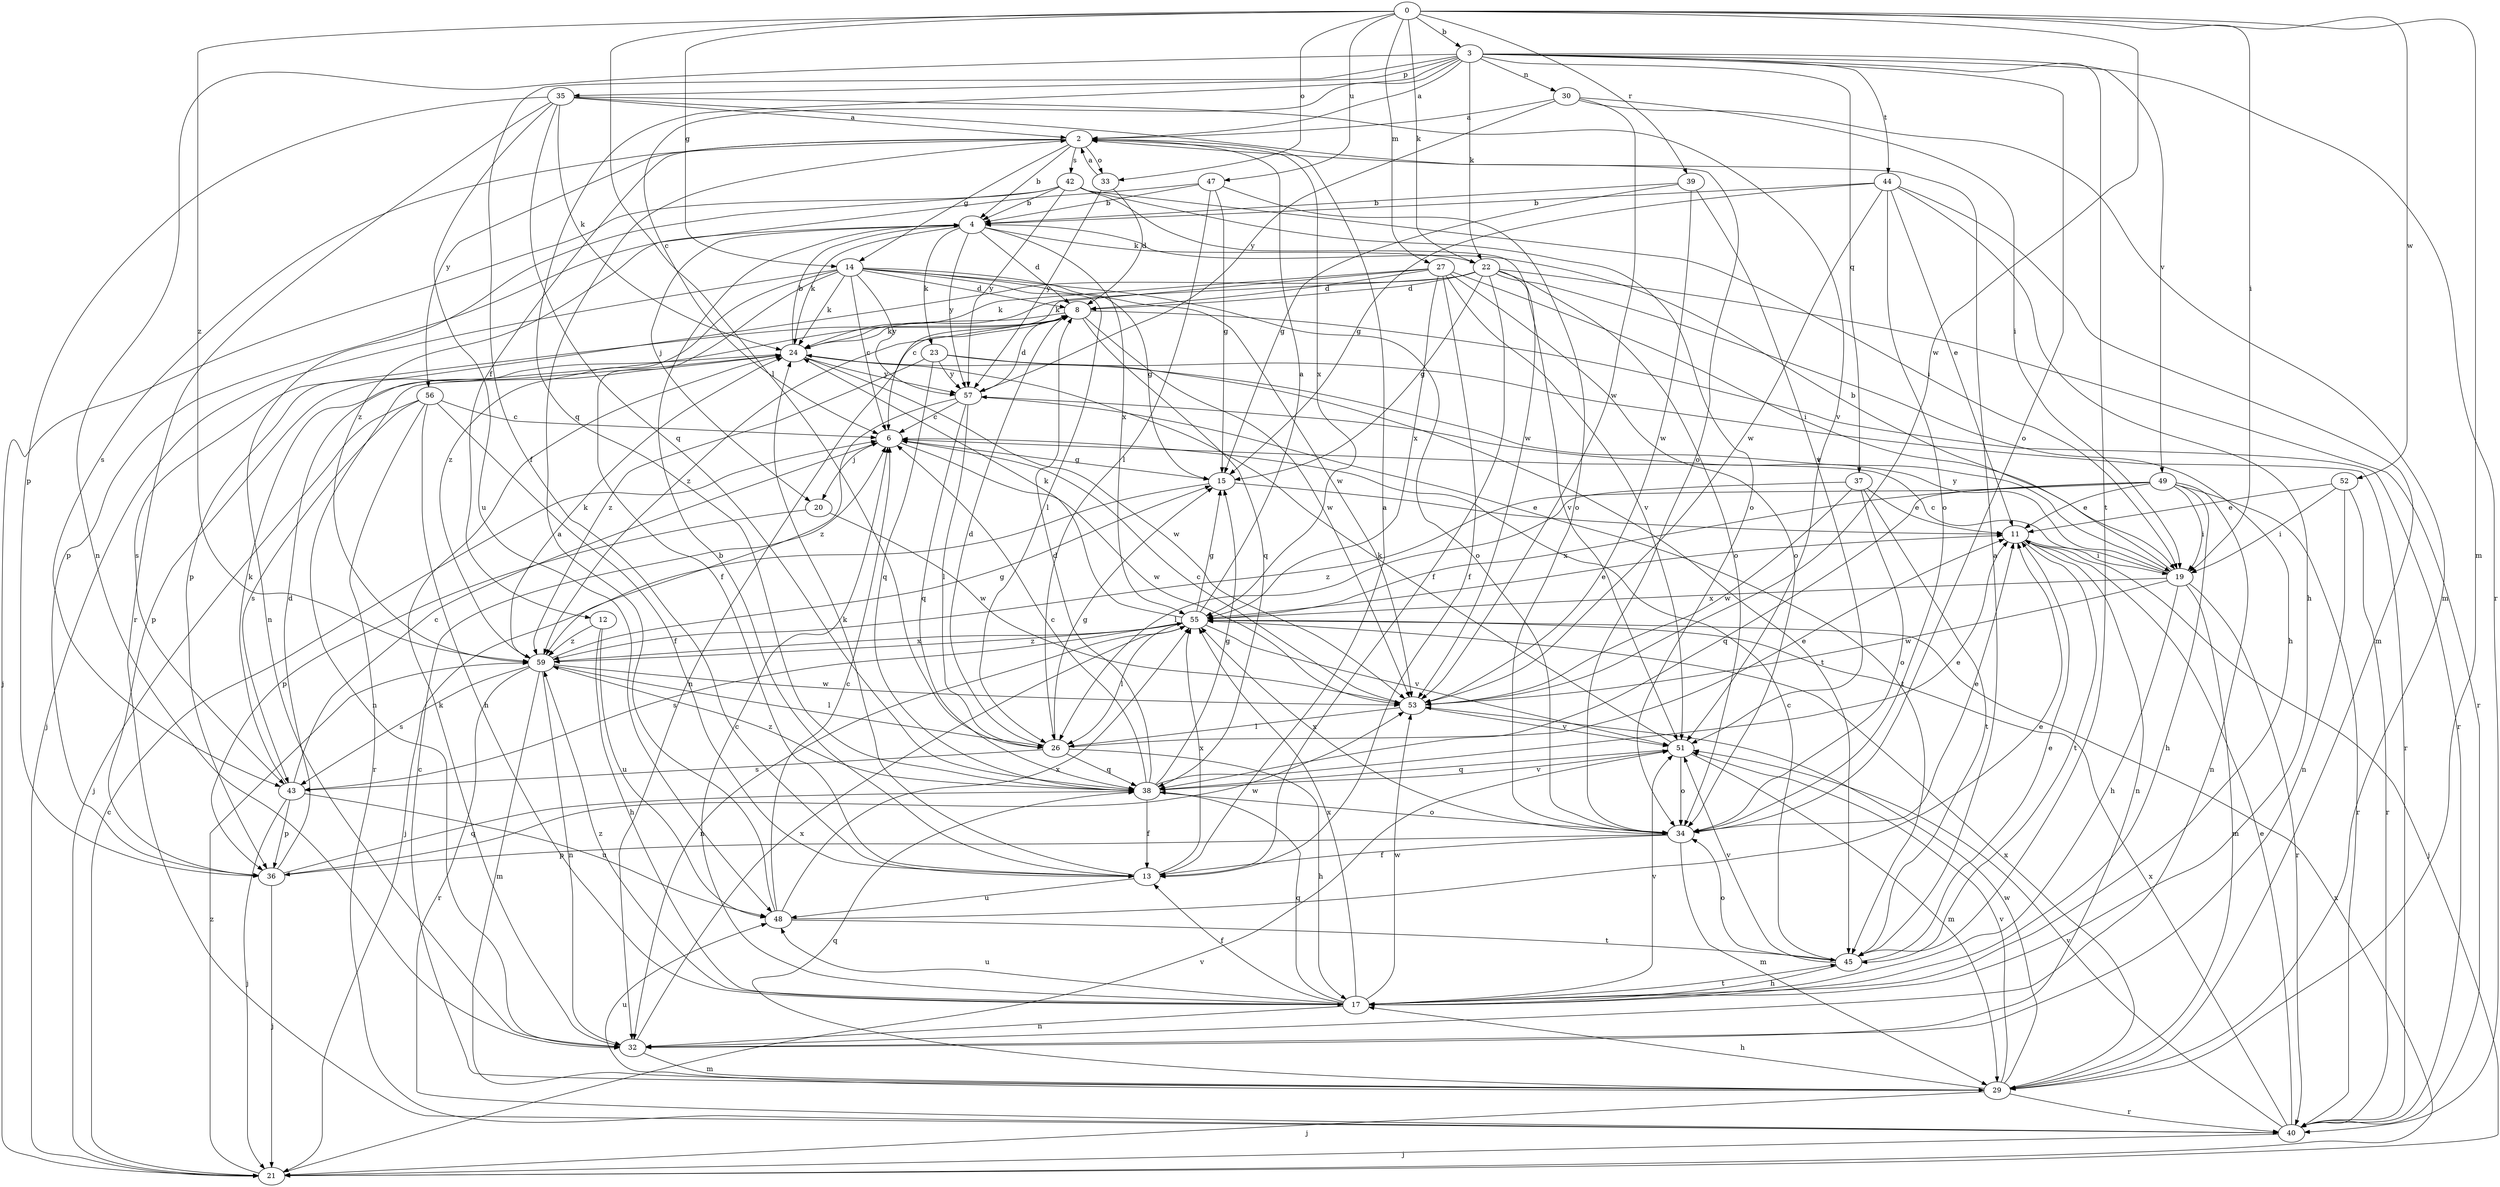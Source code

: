 strict digraph  {
0;
2;
3;
4;
6;
8;
11;
12;
13;
14;
15;
17;
19;
20;
21;
22;
23;
24;
26;
27;
29;
30;
32;
33;
34;
35;
36;
37;
38;
39;
40;
42;
43;
44;
45;
47;
48;
49;
51;
52;
53;
55;
56;
57;
59;
0 -> 3  [label=b];
0 -> 14  [label=g];
0 -> 19  [label=i];
0 -> 22  [label=k];
0 -> 26  [label=l];
0 -> 27  [label=m];
0 -> 29  [label=m];
0 -> 33  [label=o];
0 -> 39  [label=r];
0 -> 47  [label=u];
0 -> 52  [label=w];
0 -> 53  [label=w];
0 -> 59  [label=z];
2 -> 4  [label=b];
2 -> 12  [label=f];
2 -> 14  [label=g];
2 -> 33  [label=o];
2 -> 42  [label=s];
2 -> 43  [label=s];
2 -> 55  [label=x];
2 -> 56  [label=y];
3 -> 2  [label=a];
3 -> 6  [label=c];
3 -> 13  [label=f];
3 -> 22  [label=k];
3 -> 30  [label=n];
3 -> 32  [label=n];
3 -> 34  [label=o];
3 -> 35  [label=p];
3 -> 37  [label=q];
3 -> 38  [label=q];
3 -> 40  [label=r];
3 -> 44  [label=t];
3 -> 45  [label=t];
3 -> 49  [label=v];
4 -> 8  [label=d];
4 -> 20  [label=j];
4 -> 22  [label=k];
4 -> 23  [label=k];
4 -> 24  [label=k];
4 -> 36  [label=p];
4 -> 55  [label=x];
4 -> 57  [label=y];
6 -> 15  [label=g];
6 -> 20  [label=j];
6 -> 53  [label=w];
8 -> 24  [label=k];
8 -> 32  [label=n];
8 -> 38  [label=q];
8 -> 40  [label=r];
8 -> 43  [label=s];
8 -> 53  [label=w];
8 -> 59  [label=z];
11 -> 19  [label=i];
11 -> 21  [label=j];
11 -> 32  [label=n];
11 -> 45  [label=t];
12 -> 17  [label=h];
12 -> 48  [label=u];
12 -> 59  [label=z];
13 -> 2  [label=a];
13 -> 4  [label=b];
13 -> 24  [label=k];
13 -> 48  [label=u];
13 -> 55  [label=x];
14 -> 6  [label=c];
14 -> 8  [label=d];
14 -> 13  [label=f];
14 -> 15  [label=g];
14 -> 21  [label=j];
14 -> 24  [label=k];
14 -> 26  [label=l];
14 -> 34  [label=o];
14 -> 53  [label=w];
14 -> 57  [label=y];
14 -> 59  [label=z];
15 -> 11  [label=e];
15 -> 21  [label=j];
17 -> 6  [label=c];
17 -> 13  [label=f];
17 -> 32  [label=n];
17 -> 38  [label=q];
17 -> 45  [label=t];
17 -> 48  [label=u];
17 -> 51  [label=v];
17 -> 53  [label=w];
17 -> 55  [label=x];
17 -> 59  [label=z];
19 -> 4  [label=b];
19 -> 6  [label=c];
19 -> 17  [label=h];
19 -> 29  [label=m];
19 -> 40  [label=r];
19 -> 53  [label=w];
19 -> 55  [label=x];
19 -> 57  [label=y];
20 -> 36  [label=p];
20 -> 53  [label=w];
21 -> 6  [label=c];
21 -> 51  [label=v];
21 -> 55  [label=x];
21 -> 59  [label=z];
22 -> 8  [label=d];
22 -> 13  [label=f];
22 -> 15  [label=g];
22 -> 17  [label=h];
22 -> 24  [label=k];
22 -> 34  [label=o];
22 -> 36  [label=p];
22 -> 40  [label=r];
22 -> 51  [label=v];
23 -> 38  [label=q];
23 -> 40  [label=r];
23 -> 45  [label=t];
23 -> 57  [label=y];
23 -> 59  [label=z];
24 -> 4  [label=b];
24 -> 19  [label=i];
24 -> 32  [label=n];
24 -> 36  [label=p];
24 -> 53  [label=w];
24 -> 57  [label=y];
26 -> 8  [label=d];
26 -> 11  [label=e];
26 -> 15  [label=g];
26 -> 17  [label=h];
26 -> 38  [label=q];
26 -> 43  [label=s];
27 -> 6  [label=c];
27 -> 8  [label=d];
27 -> 13  [label=f];
27 -> 19  [label=i];
27 -> 24  [label=k];
27 -> 34  [label=o];
27 -> 51  [label=v];
27 -> 55  [label=x];
29 -> 6  [label=c];
29 -> 17  [label=h];
29 -> 21  [label=j];
29 -> 38  [label=q];
29 -> 40  [label=r];
29 -> 48  [label=u];
29 -> 51  [label=v];
29 -> 53  [label=w];
29 -> 55  [label=x];
30 -> 2  [label=a];
30 -> 19  [label=i];
30 -> 29  [label=m];
30 -> 53  [label=w];
30 -> 57  [label=y];
32 -> 24  [label=k];
32 -> 29  [label=m];
32 -> 55  [label=x];
33 -> 2  [label=a];
33 -> 8  [label=d];
33 -> 57  [label=y];
34 -> 11  [label=e];
34 -> 13  [label=f];
34 -> 29  [label=m];
34 -> 36  [label=p];
34 -> 55  [label=x];
35 -> 2  [label=a];
35 -> 24  [label=k];
35 -> 34  [label=o];
35 -> 36  [label=p];
35 -> 38  [label=q];
35 -> 40  [label=r];
35 -> 48  [label=u];
35 -> 51  [label=v];
36 -> 8  [label=d];
36 -> 21  [label=j];
36 -> 38  [label=q];
36 -> 53  [label=w];
37 -> 11  [label=e];
37 -> 26  [label=l];
37 -> 34  [label=o];
37 -> 45  [label=t];
37 -> 53  [label=w];
38 -> 6  [label=c];
38 -> 8  [label=d];
38 -> 11  [label=e];
38 -> 13  [label=f];
38 -> 15  [label=g];
38 -> 34  [label=o];
38 -> 51  [label=v];
38 -> 59  [label=z];
39 -> 4  [label=b];
39 -> 15  [label=g];
39 -> 51  [label=v];
39 -> 53  [label=w];
40 -> 11  [label=e];
40 -> 21  [label=j];
40 -> 51  [label=v];
40 -> 55  [label=x];
42 -> 4  [label=b];
42 -> 19  [label=i];
42 -> 21  [label=j];
42 -> 32  [label=n];
42 -> 34  [label=o];
42 -> 53  [label=w];
42 -> 57  [label=y];
43 -> 6  [label=c];
43 -> 21  [label=j];
43 -> 24  [label=k];
43 -> 36  [label=p];
43 -> 48  [label=u];
44 -> 4  [label=b];
44 -> 11  [label=e];
44 -> 15  [label=g];
44 -> 17  [label=h];
44 -> 29  [label=m];
44 -> 34  [label=o];
44 -> 53  [label=w];
45 -> 2  [label=a];
45 -> 6  [label=c];
45 -> 11  [label=e];
45 -> 17  [label=h];
45 -> 34  [label=o];
45 -> 51  [label=v];
47 -> 4  [label=b];
47 -> 15  [label=g];
47 -> 26  [label=l];
47 -> 34  [label=o];
47 -> 59  [label=z];
48 -> 2  [label=a];
48 -> 6  [label=c];
48 -> 11  [label=e];
48 -> 45  [label=t];
48 -> 55  [label=x];
49 -> 11  [label=e];
49 -> 17  [label=h];
49 -> 19  [label=i];
49 -> 32  [label=n];
49 -> 38  [label=q];
49 -> 40  [label=r];
49 -> 55  [label=x];
49 -> 59  [label=z];
51 -> 24  [label=k];
51 -> 29  [label=m];
51 -> 34  [label=o];
51 -> 38  [label=q];
52 -> 11  [label=e];
52 -> 19  [label=i];
52 -> 32  [label=n];
52 -> 40  [label=r];
53 -> 6  [label=c];
53 -> 26  [label=l];
53 -> 51  [label=v];
55 -> 2  [label=a];
55 -> 11  [label=e];
55 -> 15  [label=g];
55 -> 24  [label=k];
55 -> 26  [label=l];
55 -> 32  [label=n];
55 -> 43  [label=s];
55 -> 51  [label=v];
55 -> 59  [label=z];
56 -> 6  [label=c];
56 -> 13  [label=f];
56 -> 17  [label=h];
56 -> 21  [label=j];
56 -> 40  [label=r];
56 -> 43  [label=s];
57 -> 6  [label=c];
57 -> 8  [label=d];
57 -> 26  [label=l];
57 -> 38  [label=q];
57 -> 45  [label=t];
57 -> 59  [label=z];
59 -> 15  [label=g];
59 -> 24  [label=k];
59 -> 26  [label=l];
59 -> 29  [label=m];
59 -> 32  [label=n];
59 -> 40  [label=r];
59 -> 43  [label=s];
59 -> 53  [label=w];
59 -> 55  [label=x];
}
